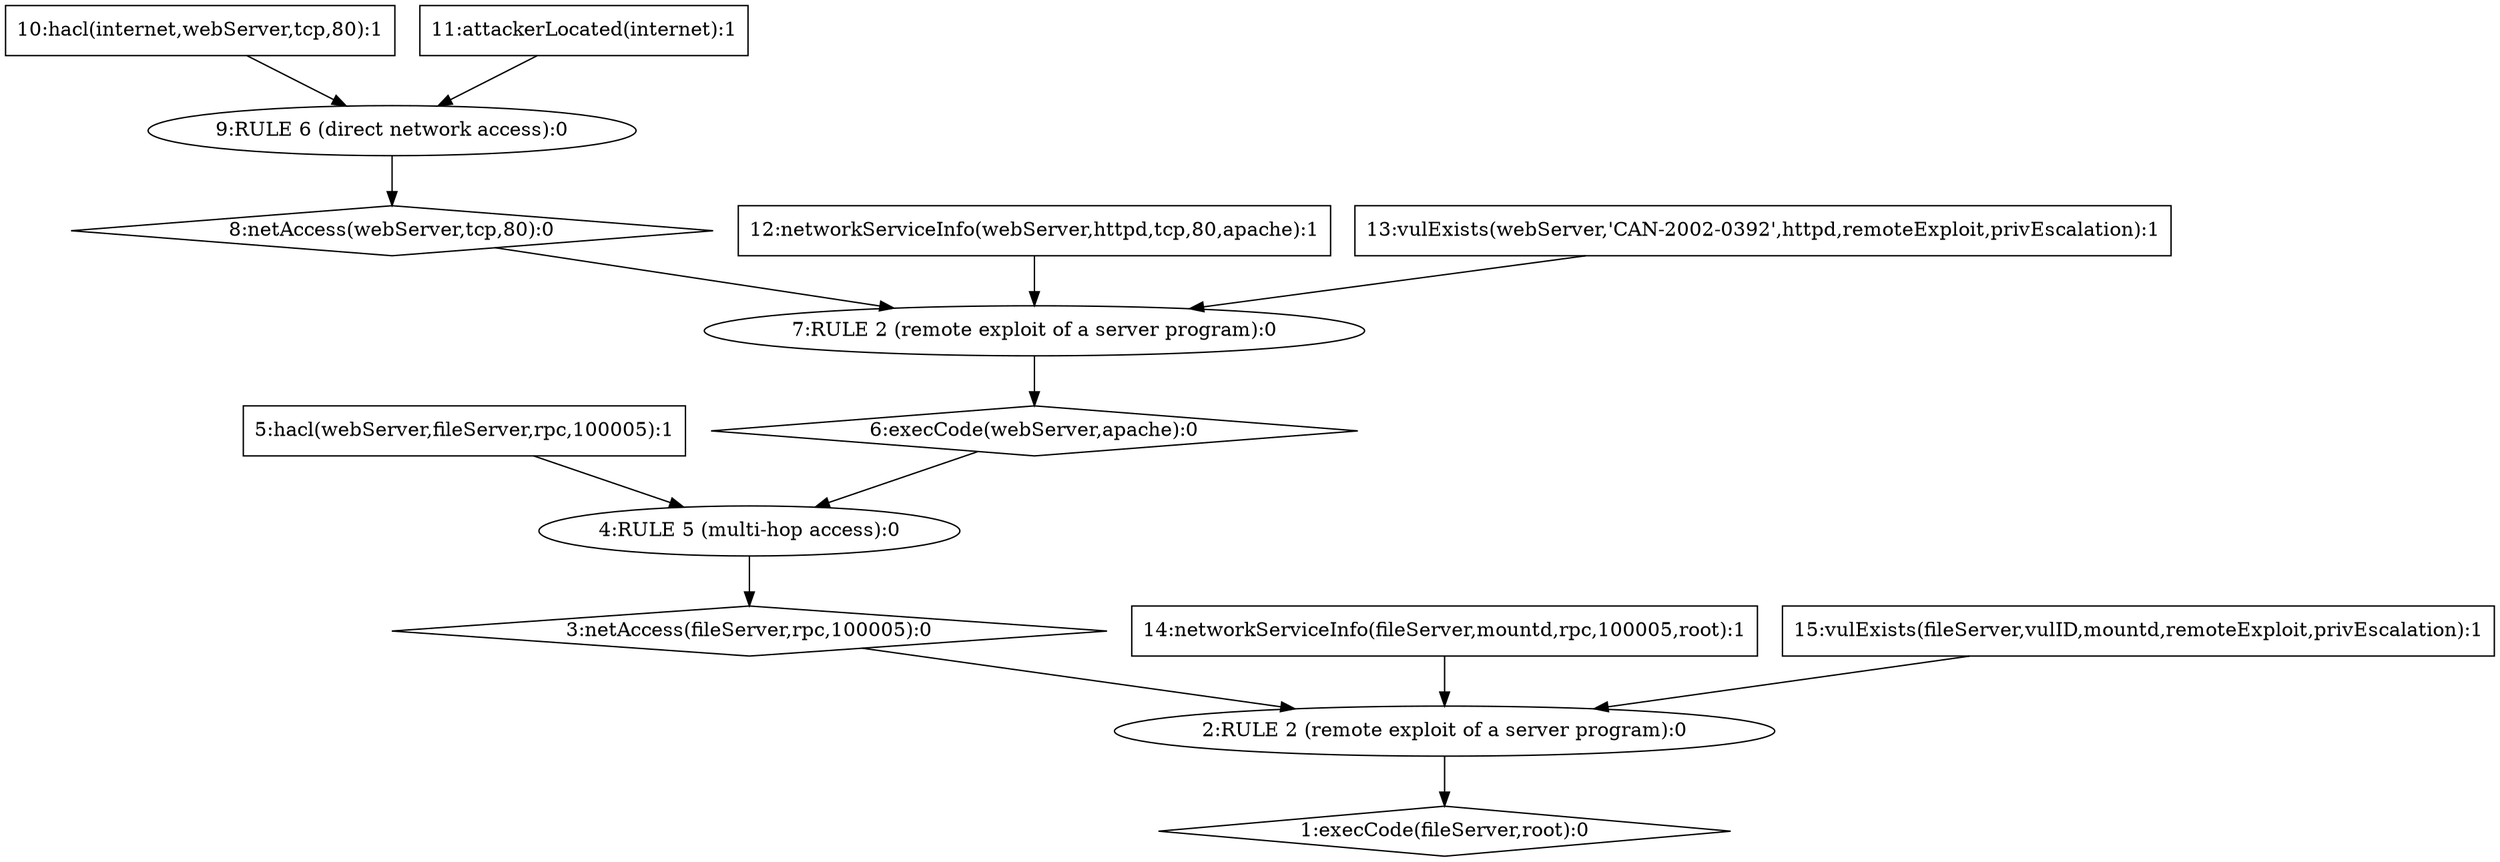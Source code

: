 digraph G {
	1 [label="1:execCode(fileServer,root):0",shape=diamond];
	2 [label="2:RULE 2 (remote exploit of a server program):0",shape=ellipse];
	3 [label="3:netAccess(fileServer,rpc,100005):0",shape=diamond];
	4 [label="4:RULE 5 (multi-hop access):0",shape=ellipse];
	5 [label="5:hacl(webServer,fileServer,rpc,100005):1",shape=box];
	6 [label="6:execCode(webServer,apache):0",shape=diamond];
	7 [label="7:RULE 2 (remote exploit of a server program):0",shape=ellipse];
	8 [label="8:netAccess(webServer,tcp,80):0",shape=diamond];
	9 [label="9:RULE 6 (direct network access):0",shape=ellipse];
	10 [label="10:hacl(internet,webServer,tcp,80):1",shape=box];
	11 [label="11:attackerLocated(internet):1",shape=box];
	12 [label="12:networkServiceInfo(webServer,httpd,tcp,80,apache):1",shape=box];
	13 [label="13:vulExists(webServer,'CAN-2002-0392',httpd,remoteExploit,privEscalation):1",shape=box];
	14 [label="14:networkServiceInfo(fileServer,mountd,rpc,100005,root):1",shape=box];
	15 [label="15:vulExists(fileServer,vulID,mountd,remoteExploit,privEscalation):1",shape=box];
	5 -> 	4;
	10 -> 	9;
	11 -> 	9;
	9 -> 	8;
	8 -> 	7;
	12 -> 	7;
	13 -> 	7;
	7 -> 	6;
	6 -> 	4;
	4 -> 	3;
	3 -> 	2;
	14 -> 	2;
	15 -> 	2;
	2 -> 	1;
}
